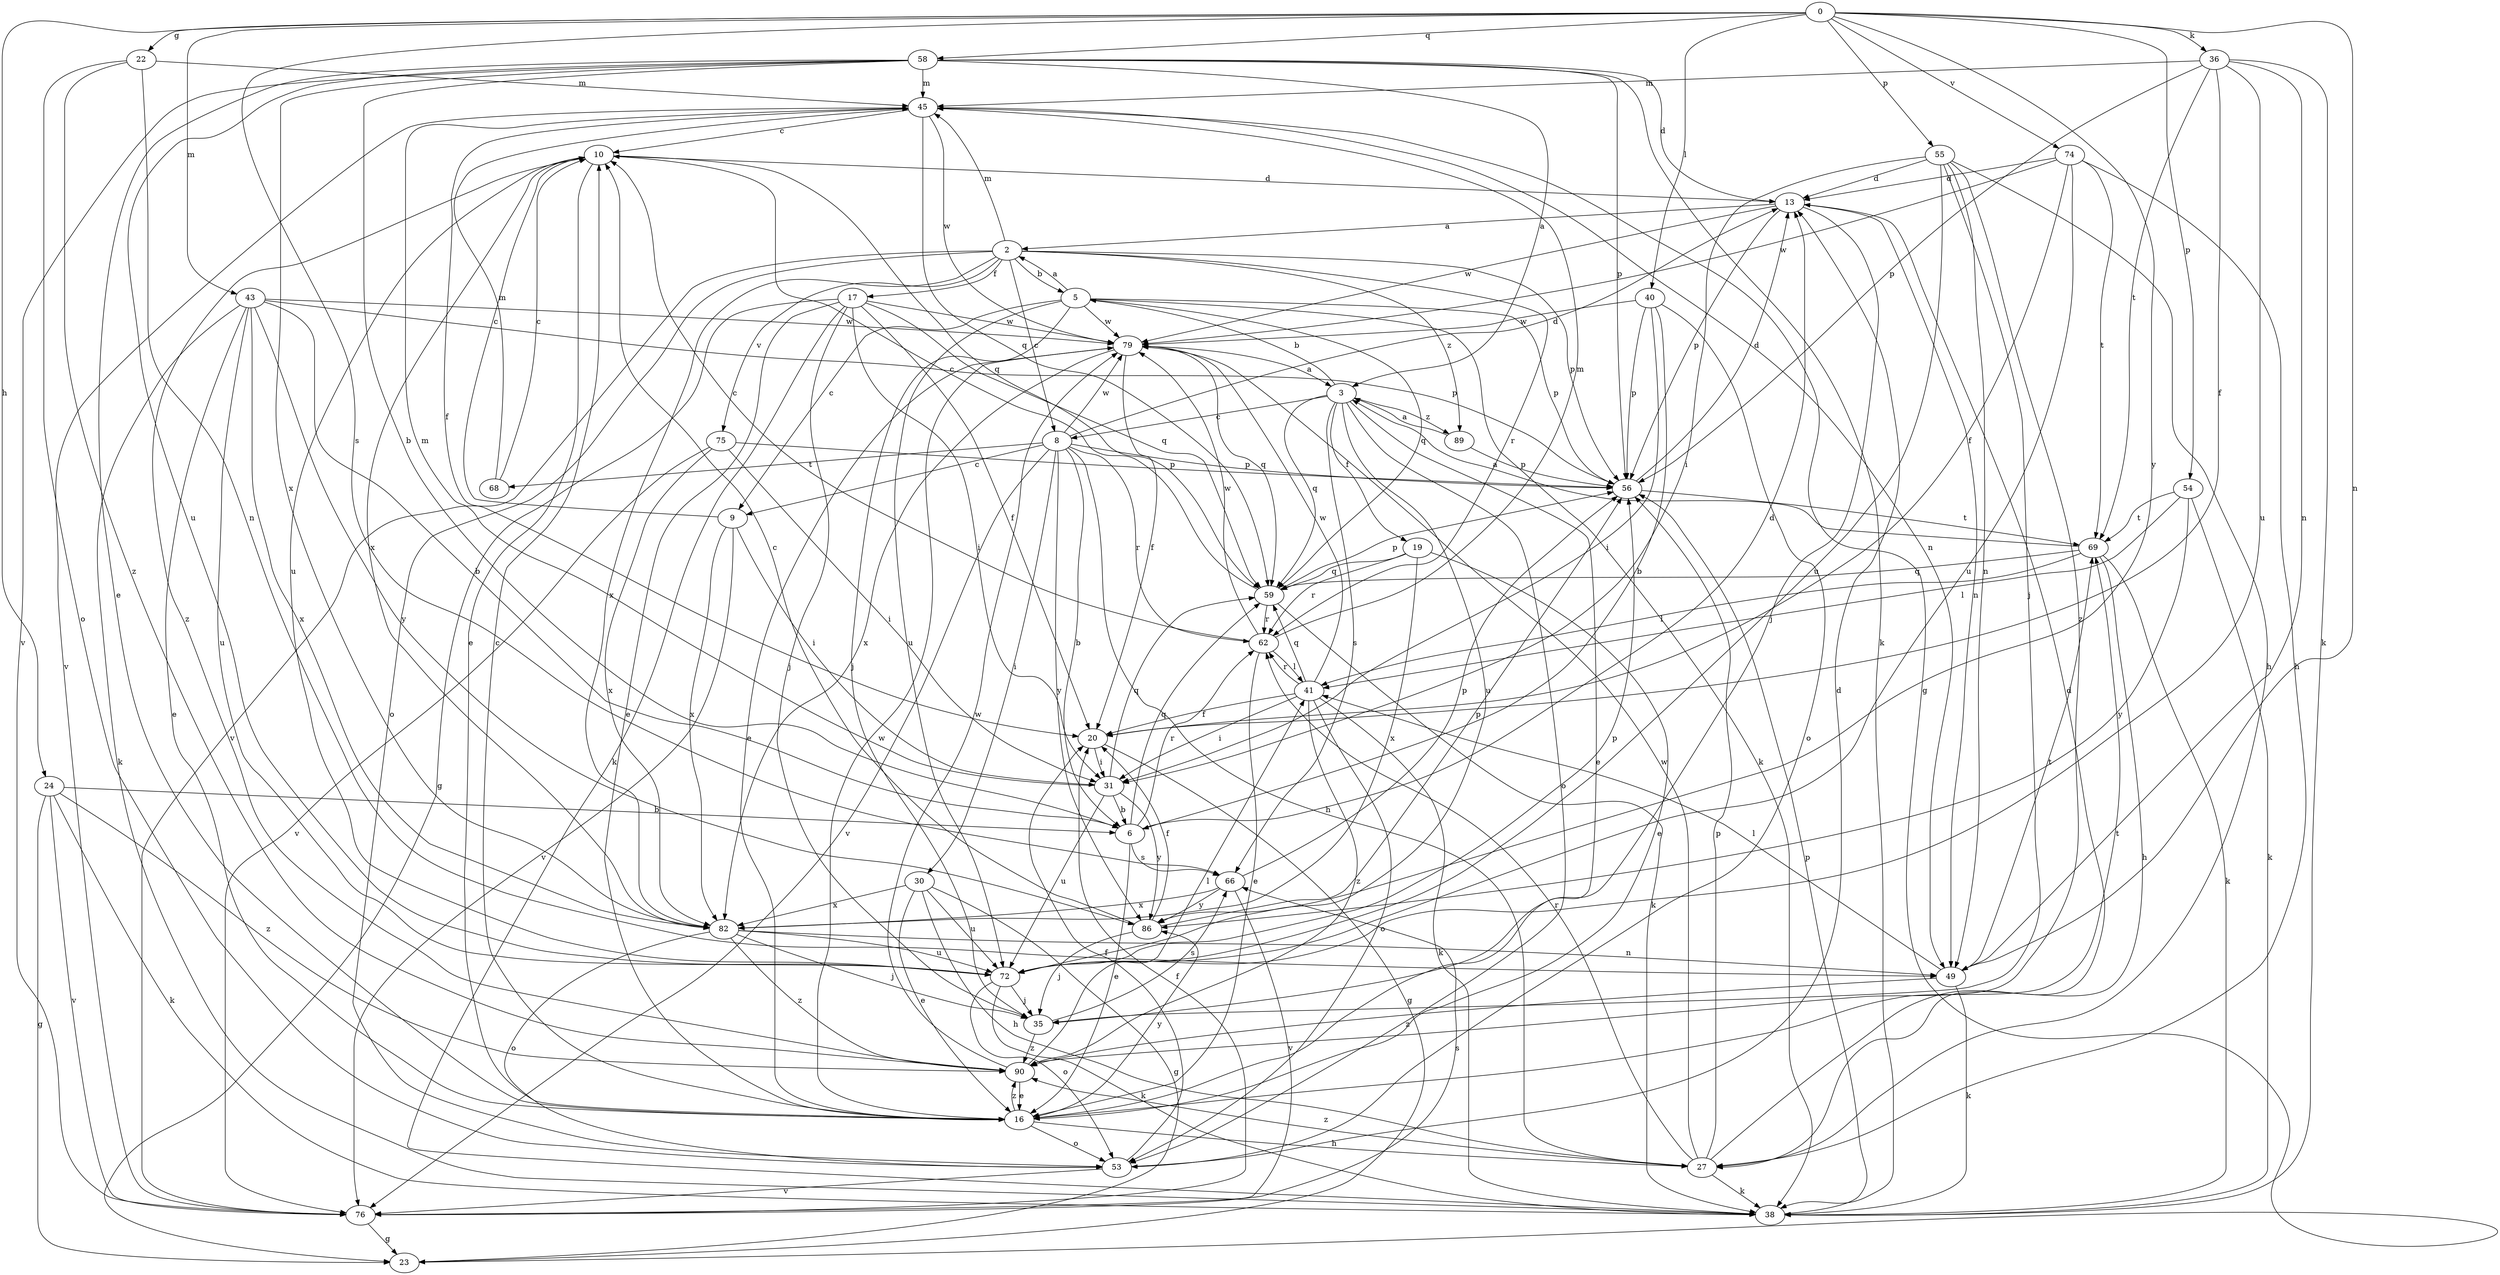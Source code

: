 strict digraph  {
0;
2;
3;
5;
6;
8;
9;
10;
13;
16;
17;
19;
20;
22;
23;
24;
27;
30;
31;
35;
36;
38;
40;
41;
43;
45;
49;
53;
54;
55;
56;
58;
59;
62;
66;
68;
69;
72;
74;
75;
76;
79;
82;
86;
89;
90;
0 -> 22  [label=g];
0 -> 24  [label=h];
0 -> 36  [label=k];
0 -> 40  [label=l];
0 -> 43  [label=m];
0 -> 49  [label=n];
0 -> 54  [label=p];
0 -> 55  [label=p];
0 -> 58  [label=q];
0 -> 66  [label=s];
0 -> 74  [label=v];
0 -> 86  [label=y];
2 -> 5  [label=b];
2 -> 8  [label=c];
2 -> 17  [label=f];
2 -> 45  [label=m];
2 -> 53  [label=o];
2 -> 56  [label=p];
2 -> 62  [label=r];
2 -> 75  [label=v];
2 -> 76  [label=v];
2 -> 82  [label=x];
2 -> 89  [label=z];
3 -> 5  [label=b];
3 -> 8  [label=c];
3 -> 16  [label=e];
3 -> 19  [label=f];
3 -> 53  [label=o];
3 -> 59  [label=q];
3 -> 66  [label=s];
3 -> 72  [label=u];
3 -> 89  [label=z];
5 -> 2  [label=a];
5 -> 9  [label=c];
5 -> 35  [label=j];
5 -> 38  [label=k];
5 -> 56  [label=p];
5 -> 59  [label=q];
5 -> 72  [label=u];
5 -> 79  [label=w];
6 -> 13  [label=d];
6 -> 16  [label=e];
6 -> 59  [label=q];
6 -> 62  [label=r];
6 -> 66  [label=s];
8 -> 6  [label=b];
8 -> 9  [label=c];
8 -> 13  [label=d];
8 -> 27  [label=h];
8 -> 30  [label=i];
8 -> 56  [label=p];
8 -> 62  [label=r];
8 -> 68  [label=t];
8 -> 76  [label=v];
8 -> 79  [label=w];
8 -> 86  [label=y];
9 -> 10  [label=c];
9 -> 31  [label=i];
9 -> 76  [label=v];
9 -> 82  [label=x];
10 -> 13  [label=d];
10 -> 16  [label=e];
10 -> 59  [label=q];
10 -> 72  [label=u];
10 -> 82  [label=x];
10 -> 90  [label=z];
13 -> 2  [label=a];
13 -> 35  [label=j];
13 -> 49  [label=n];
13 -> 56  [label=p];
13 -> 79  [label=w];
16 -> 10  [label=c];
16 -> 27  [label=h];
16 -> 53  [label=o];
16 -> 69  [label=t];
16 -> 79  [label=w];
16 -> 86  [label=y];
16 -> 90  [label=z];
17 -> 16  [label=e];
17 -> 20  [label=f];
17 -> 23  [label=g];
17 -> 31  [label=i];
17 -> 35  [label=j];
17 -> 38  [label=k];
17 -> 59  [label=q];
17 -> 79  [label=w];
19 -> 16  [label=e];
19 -> 59  [label=q];
19 -> 62  [label=r];
19 -> 82  [label=x];
20 -> 23  [label=g];
20 -> 31  [label=i];
22 -> 45  [label=m];
22 -> 49  [label=n];
22 -> 53  [label=o];
22 -> 90  [label=z];
24 -> 6  [label=b];
24 -> 23  [label=g];
24 -> 38  [label=k];
24 -> 76  [label=v];
24 -> 90  [label=z];
27 -> 13  [label=d];
27 -> 38  [label=k];
27 -> 56  [label=p];
27 -> 62  [label=r];
27 -> 79  [label=w];
27 -> 90  [label=z];
30 -> 16  [label=e];
30 -> 23  [label=g];
30 -> 27  [label=h];
30 -> 72  [label=u];
30 -> 82  [label=x];
31 -> 6  [label=b];
31 -> 45  [label=m];
31 -> 59  [label=q];
31 -> 72  [label=u];
31 -> 86  [label=y];
35 -> 66  [label=s];
35 -> 90  [label=z];
36 -> 20  [label=f];
36 -> 38  [label=k];
36 -> 45  [label=m];
36 -> 49  [label=n];
36 -> 56  [label=p];
36 -> 69  [label=t];
36 -> 72  [label=u];
38 -> 56  [label=p];
40 -> 6  [label=b];
40 -> 31  [label=i];
40 -> 53  [label=o];
40 -> 56  [label=p];
40 -> 79  [label=w];
41 -> 20  [label=f];
41 -> 31  [label=i];
41 -> 38  [label=k];
41 -> 53  [label=o];
41 -> 59  [label=q];
41 -> 62  [label=r];
41 -> 79  [label=w];
41 -> 90  [label=z];
43 -> 6  [label=b];
43 -> 16  [label=e];
43 -> 38  [label=k];
43 -> 56  [label=p];
43 -> 72  [label=u];
43 -> 79  [label=w];
43 -> 82  [label=x];
43 -> 86  [label=y];
45 -> 10  [label=c];
45 -> 20  [label=f];
45 -> 23  [label=g];
45 -> 49  [label=n];
45 -> 59  [label=q];
45 -> 76  [label=v];
45 -> 79  [label=w];
49 -> 38  [label=k];
49 -> 41  [label=l];
49 -> 69  [label=t];
49 -> 90  [label=z];
53 -> 13  [label=d];
53 -> 20  [label=f];
53 -> 76  [label=v];
54 -> 38  [label=k];
54 -> 41  [label=l];
54 -> 69  [label=t];
54 -> 86  [label=y];
55 -> 13  [label=d];
55 -> 27  [label=h];
55 -> 31  [label=i];
55 -> 35  [label=j];
55 -> 49  [label=n];
55 -> 72  [label=u];
55 -> 90  [label=z];
56 -> 13  [label=d];
56 -> 69  [label=t];
58 -> 3  [label=a];
58 -> 6  [label=b];
58 -> 13  [label=d];
58 -> 16  [label=e];
58 -> 38  [label=k];
58 -> 45  [label=m];
58 -> 56  [label=p];
58 -> 72  [label=u];
58 -> 76  [label=v];
58 -> 82  [label=x];
59 -> 10  [label=c];
59 -> 38  [label=k];
59 -> 56  [label=p];
59 -> 62  [label=r];
62 -> 10  [label=c];
62 -> 16  [label=e];
62 -> 41  [label=l];
62 -> 45  [label=m];
62 -> 79  [label=w];
66 -> 56  [label=p];
66 -> 76  [label=v];
66 -> 82  [label=x];
66 -> 86  [label=y];
68 -> 10  [label=c];
68 -> 45  [label=m];
69 -> 3  [label=a];
69 -> 27  [label=h];
69 -> 38  [label=k];
69 -> 41  [label=l];
69 -> 59  [label=q];
72 -> 35  [label=j];
72 -> 38  [label=k];
72 -> 53  [label=o];
72 -> 56  [label=p];
74 -> 13  [label=d];
74 -> 20  [label=f];
74 -> 27  [label=h];
74 -> 69  [label=t];
74 -> 72  [label=u];
74 -> 79  [label=w];
75 -> 31  [label=i];
75 -> 56  [label=p];
75 -> 76  [label=v];
75 -> 82  [label=x];
76 -> 20  [label=f];
76 -> 23  [label=g];
76 -> 66  [label=s];
79 -> 3  [label=a];
79 -> 16  [label=e];
79 -> 20  [label=f];
79 -> 59  [label=q];
79 -> 82  [label=x];
82 -> 35  [label=j];
82 -> 49  [label=n];
82 -> 53  [label=o];
82 -> 72  [label=u];
82 -> 90  [label=z];
86 -> 10  [label=c];
86 -> 20  [label=f];
86 -> 35  [label=j];
86 -> 56  [label=p];
89 -> 3  [label=a];
89 -> 56  [label=p];
90 -> 16  [label=e];
90 -> 41  [label=l];
90 -> 79  [label=w];
}
